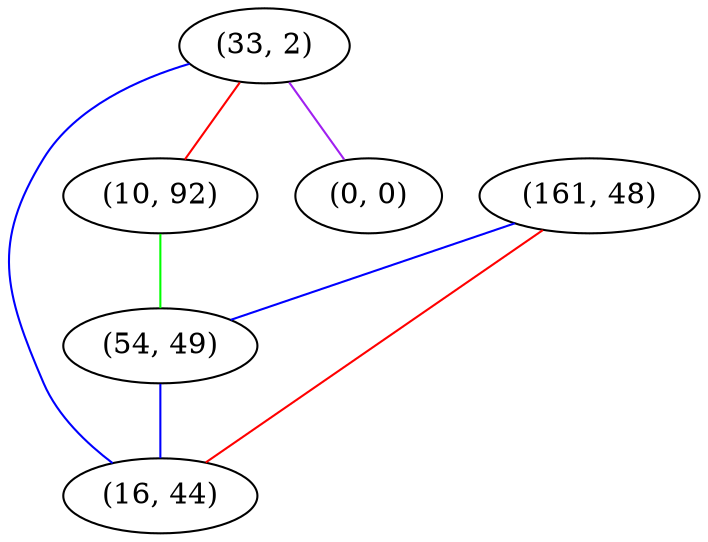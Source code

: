 graph "" {
"(33, 2)";
"(0, 0)";
"(161, 48)";
"(10, 92)";
"(54, 49)";
"(16, 44)";
"(33, 2)" -- "(0, 0)"  [color=purple, key=0, weight=4];
"(33, 2)" -- "(10, 92)"  [color=red, key=0, weight=1];
"(33, 2)" -- "(16, 44)"  [color=blue, key=0, weight=3];
"(161, 48)" -- "(54, 49)"  [color=blue, key=0, weight=3];
"(161, 48)" -- "(16, 44)"  [color=red, key=0, weight=1];
"(10, 92)" -- "(54, 49)"  [color=green, key=0, weight=2];
"(54, 49)" -- "(16, 44)"  [color=blue, key=0, weight=3];
}
